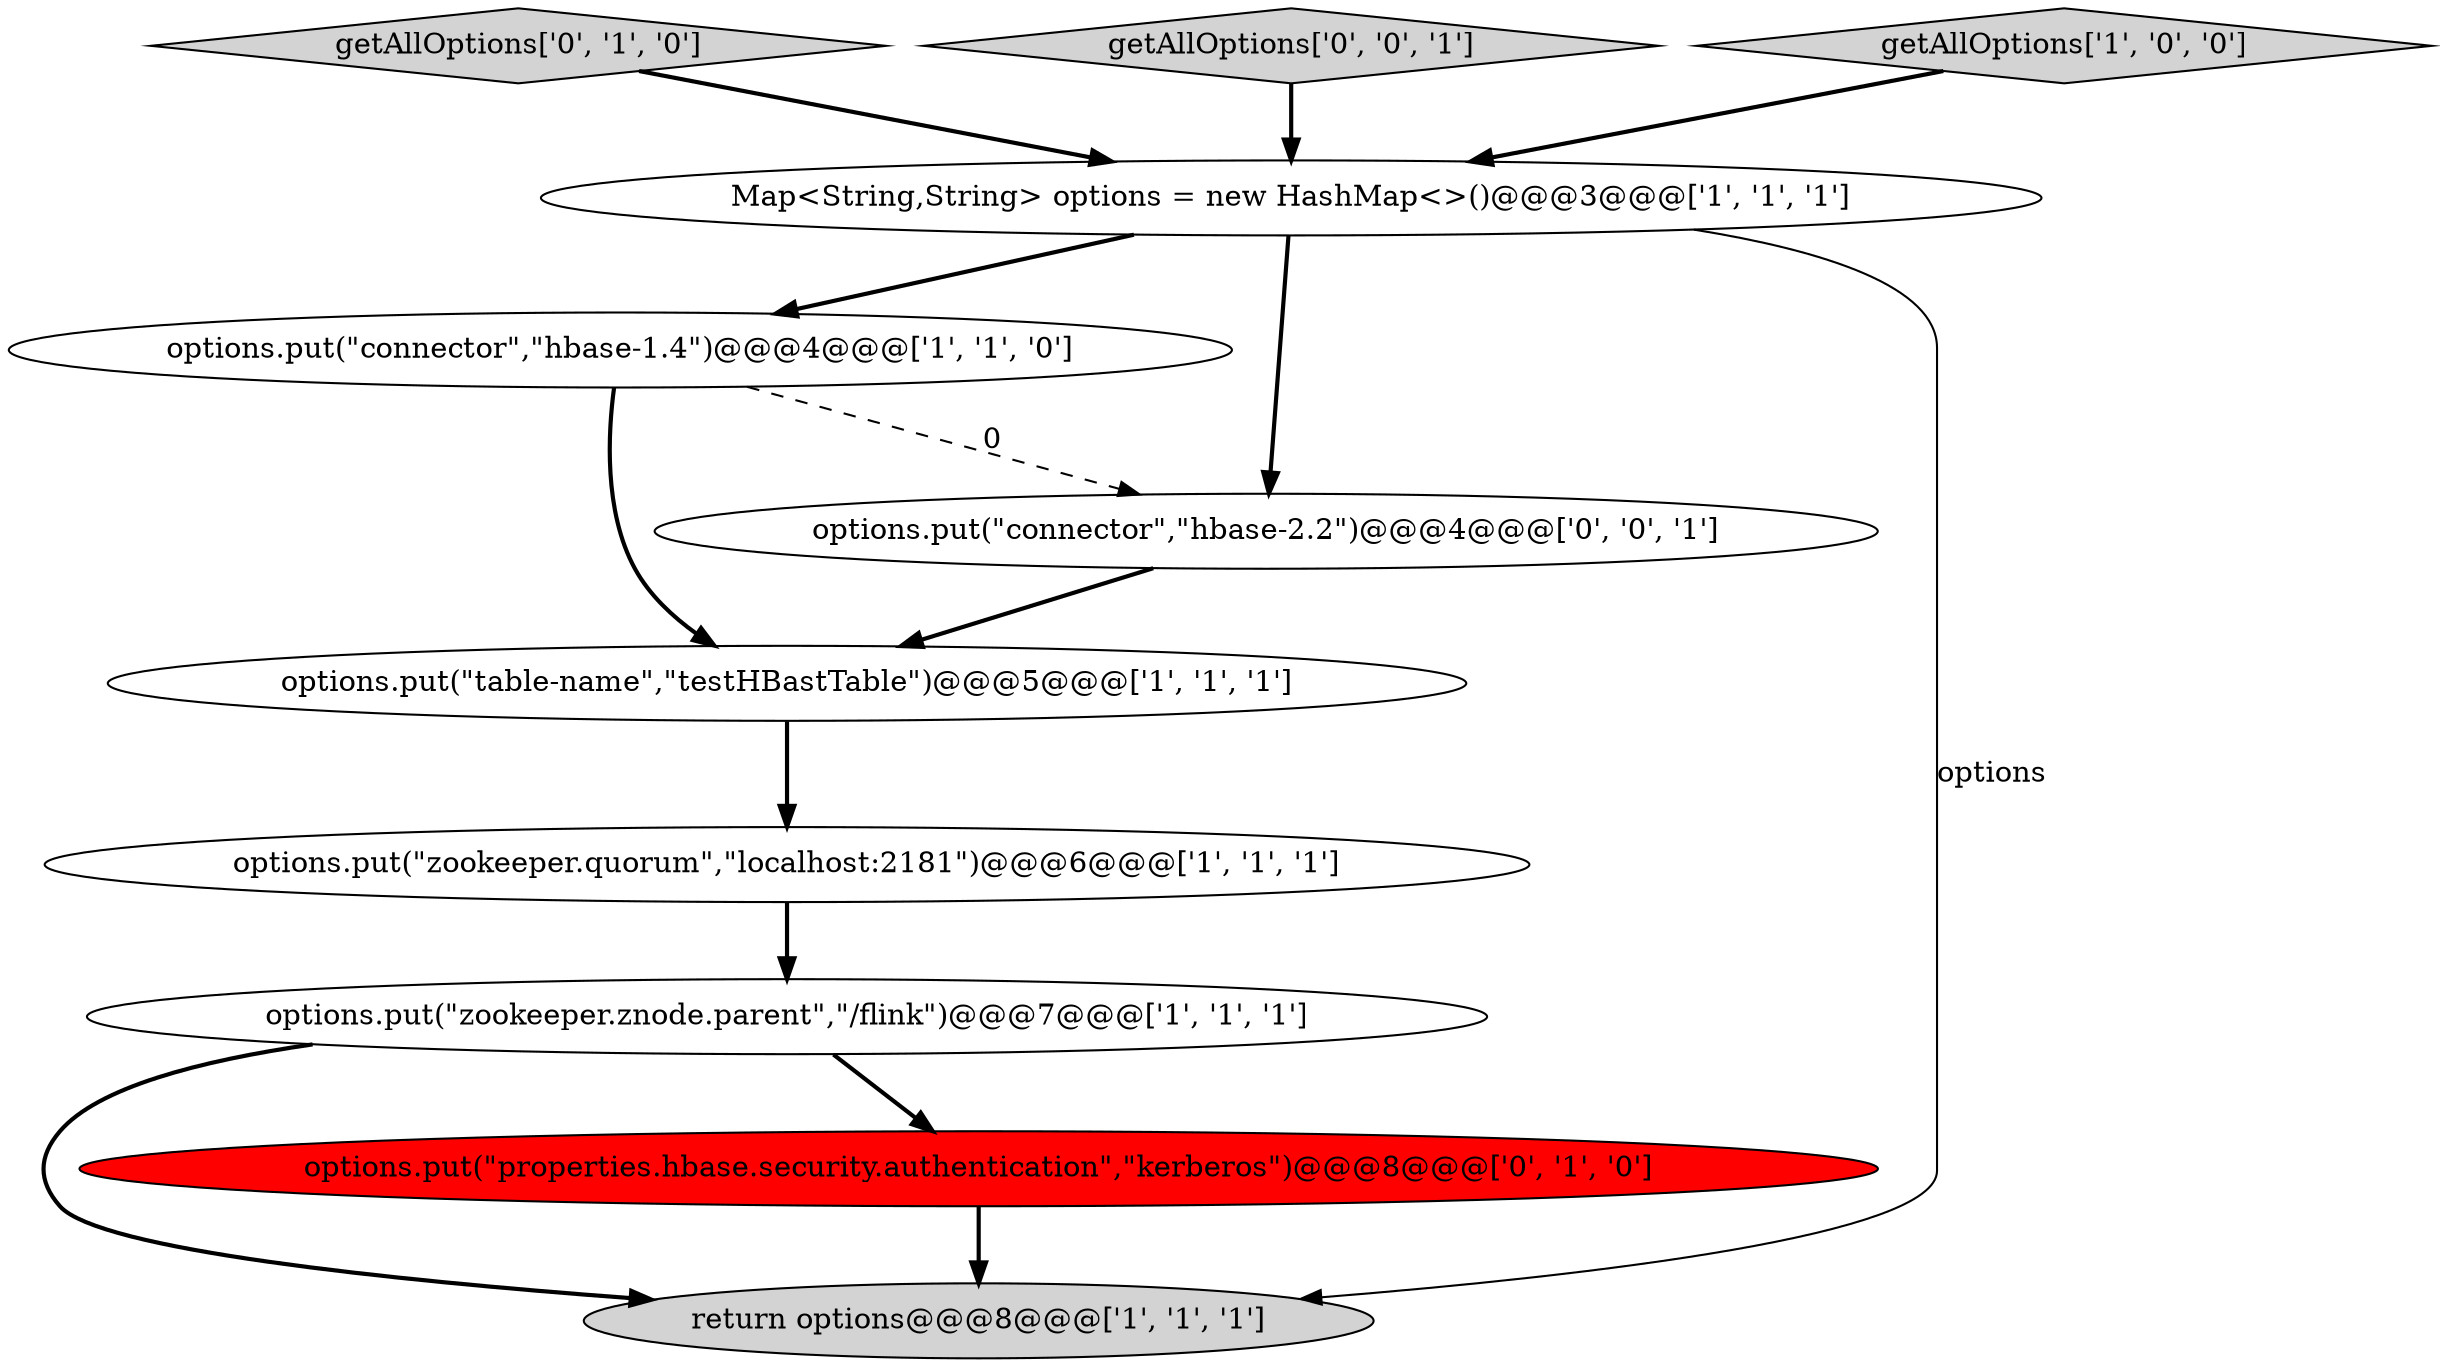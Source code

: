digraph {
8 [style = filled, label = "getAllOptions['0', '1', '0']", fillcolor = lightgray, shape = diamond image = "AAA0AAABBB2BBB"];
4 [style = filled, label = "options.put(\"connector\",\"hbase-1.4\")@@@4@@@['1', '1', '0']", fillcolor = white, shape = ellipse image = "AAA0AAABBB1BBB"];
1 [style = filled, label = "options.put(\"zookeeper.quorum\",\"localhost:2181\")@@@6@@@['1', '1', '1']", fillcolor = white, shape = ellipse image = "AAA0AAABBB1BBB"];
7 [style = filled, label = "options.put(\"properties.hbase.security.authentication\",\"kerberos\")@@@8@@@['0', '1', '0']", fillcolor = red, shape = ellipse image = "AAA1AAABBB2BBB"];
9 [style = filled, label = "getAllOptions['0', '0', '1']", fillcolor = lightgray, shape = diamond image = "AAA0AAABBB3BBB"];
10 [style = filled, label = "options.put(\"connector\",\"hbase-2.2\")@@@4@@@['0', '0', '1']", fillcolor = white, shape = ellipse image = "AAA0AAABBB3BBB"];
0 [style = filled, label = "getAllOptions['1', '0', '0']", fillcolor = lightgray, shape = diamond image = "AAA0AAABBB1BBB"];
3 [style = filled, label = "Map<String,String> options = new HashMap<>()@@@3@@@['1', '1', '1']", fillcolor = white, shape = ellipse image = "AAA0AAABBB1BBB"];
6 [style = filled, label = "options.put(\"zookeeper.znode.parent\",\"/flink\")@@@7@@@['1', '1', '1']", fillcolor = white, shape = ellipse image = "AAA0AAABBB1BBB"];
5 [style = filled, label = "options.put(\"table-name\",\"testHBastTable\")@@@5@@@['1', '1', '1']", fillcolor = white, shape = ellipse image = "AAA0AAABBB1BBB"];
2 [style = filled, label = "return options@@@8@@@['1', '1', '1']", fillcolor = lightgray, shape = ellipse image = "AAA0AAABBB1BBB"];
0->3 [style = bold, label=""];
9->3 [style = bold, label=""];
3->10 [style = bold, label=""];
5->1 [style = bold, label=""];
1->6 [style = bold, label=""];
10->5 [style = bold, label=""];
6->7 [style = bold, label=""];
4->10 [style = dashed, label="0"];
3->2 [style = solid, label="options"];
4->5 [style = bold, label=""];
3->4 [style = bold, label=""];
7->2 [style = bold, label=""];
8->3 [style = bold, label=""];
6->2 [style = bold, label=""];
}
